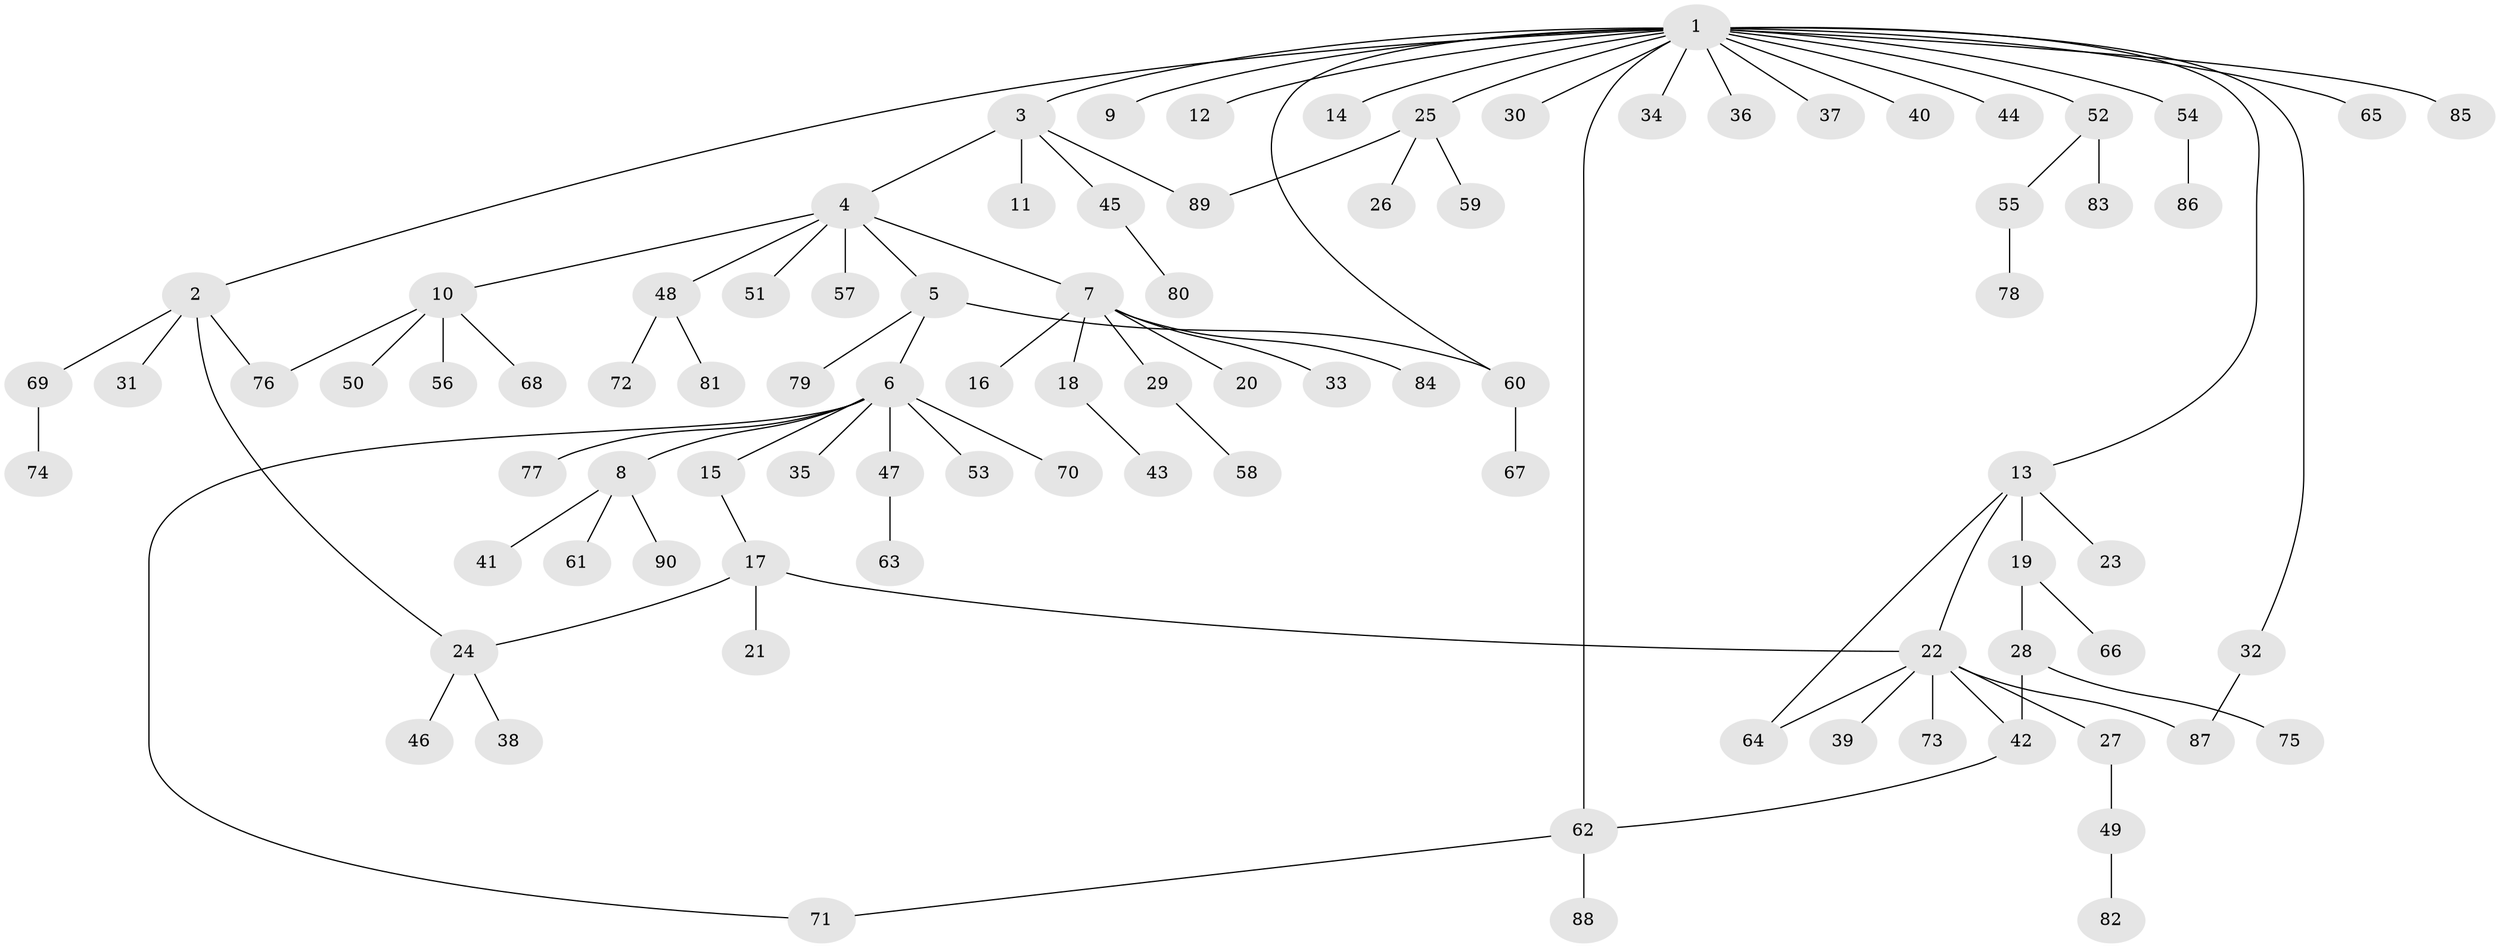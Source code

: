 // coarse degree distribution, {1: 0.8888888888888888, 3: 0.044444444444444446, 6: 0.022222222222222223, 5: 0.022222222222222223, 31: 0.022222222222222223}
// Generated by graph-tools (version 1.1) at 2025/51/03/04/25 21:51:17]
// undirected, 90 vertices, 99 edges
graph export_dot {
graph [start="1"]
  node [color=gray90,style=filled];
  1;
  2;
  3;
  4;
  5;
  6;
  7;
  8;
  9;
  10;
  11;
  12;
  13;
  14;
  15;
  16;
  17;
  18;
  19;
  20;
  21;
  22;
  23;
  24;
  25;
  26;
  27;
  28;
  29;
  30;
  31;
  32;
  33;
  34;
  35;
  36;
  37;
  38;
  39;
  40;
  41;
  42;
  43;
  44;
  45;
  46;
  47;
  48;
  49;
  50;
  51;
  52;
  53;
  54;
  55;
  56;
  57;
  58;
  59;
  60;
  61;
  62;
  63;
  64;
  65;
  66;
  67;
  68;
  69;
  70;
  71;
  72;
  73;
  74;
  75;
  76;
  77;
  78;
  79;
  80;
  81;
  82;
  83;
  84;
  85;
  86;
  87;
  88;
  89;
  90;
  1 -- 2;
  1 -- 3;
  1 -- 9;
  1 -- 12;
  1 -- 13;
  1 -- 14;
  1 -- 25;
  1 -- 30;
  1 -- 32;
  1 -- 34;
  1 -- 36;
  1 -- 37;
  1 -- 40;
  1 -- 44;
  1 -- 52;
  1 -- 54;
  1 -- 60;
  1 -- 62;
  1 -- 65;
  1 -- 85;
  2 -- 24;
  2 -- 31;
  2 -- 69;
  2 -- 76;
  3 -- 4;
  3 -- 11;
  3 -- 45;
  3 -- 89;
  4 -- 5;
  4 -- 7;
  4 -- 10;
  4 -- 48;
  4 -- 51;
  4 -- 57;
  5 -- 6;
  5 -- 60;
  5 -- 79;
  6 -- 8;
  6 -- 15;
  6 -- 35;
  6 -- 47;
  6 -- 53;
  6 -- 70;
  6 -- 71;
  6 -- 77;
  7 -- 16;
  7 -- 18;
  7 -- 20;
  7 -- 29;
  7 -- 33;
  7 -- 84;
  8 -- 41;
  8 -- 61;
  8 -- 90;
  10 -- 50;
  10 -- 56;
  10 -- 68;
  10 -- 76;
  13 -- 19;
  13 -- 22;
  13 -- 23;
  13 -- 64;
  15 -- 17;
  17 -- 21;
  17 -- 22;
  17 -- 24;
  18 -- 43;
  19 -- 28;
  19 -- 66;
  22 -- 27;
  22 -- 39;
  22 -- 42;
  22 -- 64;
  22 -- 73;
  22 -- 87;
  24 -- 38;
  24 -- 46;
  25 -- 26;
  25 -- 59;
  25 -- 89;
  27 -- 49;
  28 -- 42;
  28 -- 75;
  29 -- 58;
  32 -- 87;
  42 -- 62;
  45 -- 80;
  47 -- 63;
  48 -- 72;
  48 -- 81;
  49 -- 82;
  52 -- 55;
  52 -- 83;
  54 -- 86;
  55 -- 78;
  60 -- 67;
  62 -- 71;
  62 -- 88;
  69 -- 74;
}
